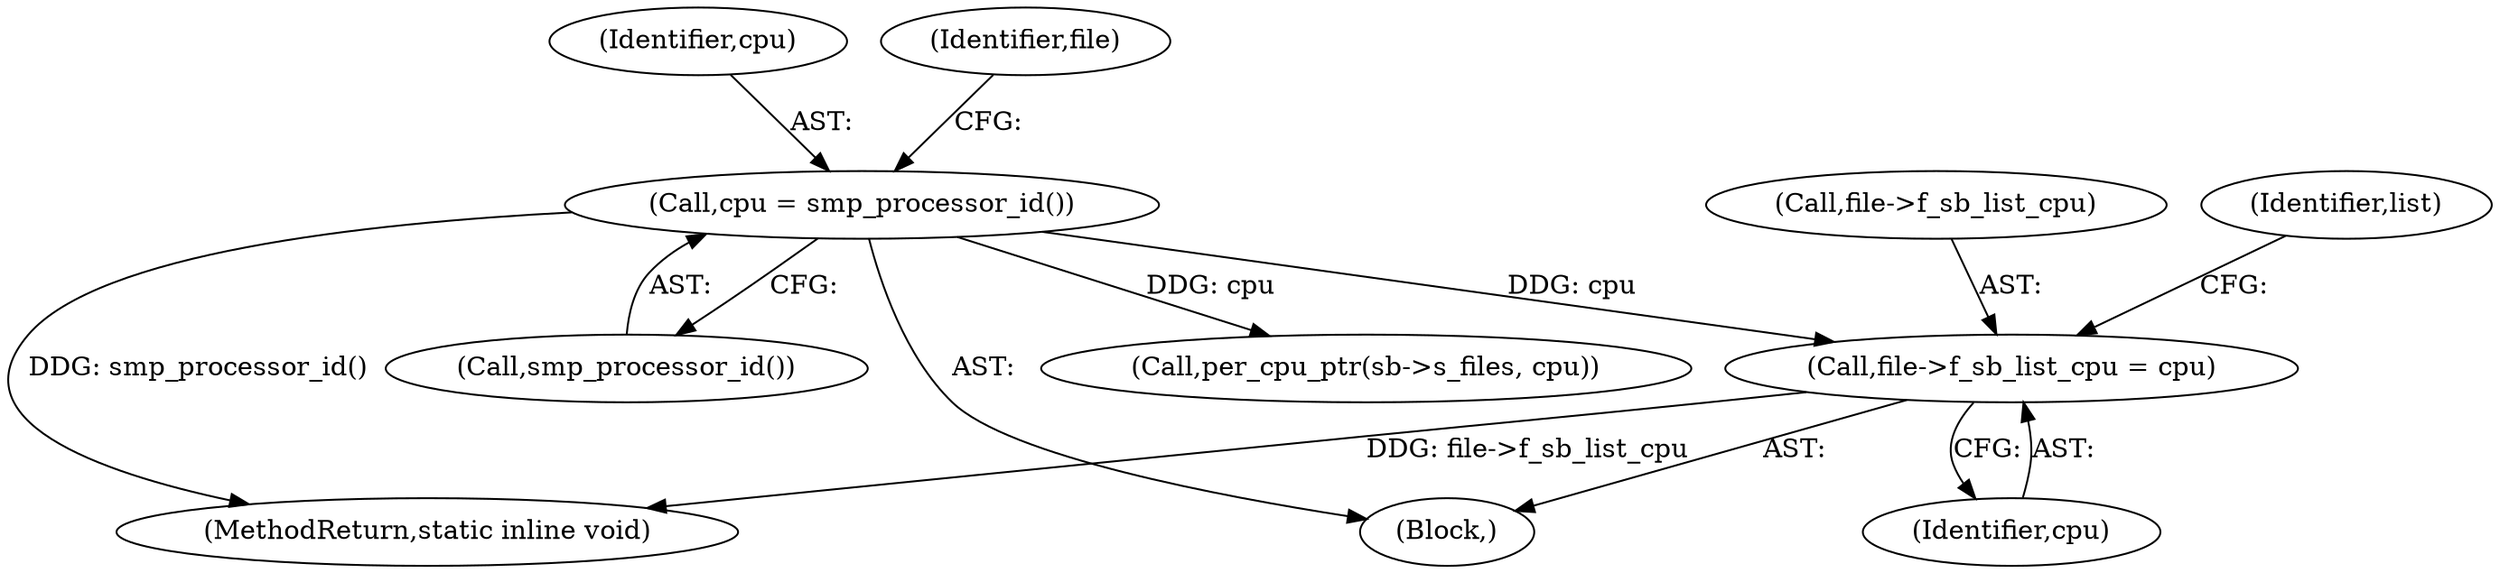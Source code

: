 digraph "1_linux_eee5cc2702929fd41cce28058dc6d6717f723f87@pointer" {
"1000109" [label="(Call,file->f_sb_list_cpu = cpu)"];
"1000106" [label="(Call,cpu = smp_processor_id())"];
"1000110" [label="(Call,file->f_sb_list_cpu)"];
"1000103" [label="(Block,)"];
"1000129" [label="(MethodReturn,static inline void)"];
"1000107" [label="(Identifier,cpu)"];
"1000111" [label="(Identifier,file)"];
"1000116" [label="(Call,per_cpu_ptr(sb->s_files, cpu))"];
"1000109" [label="(Call,file->f_sb_list_cpu = cpu)"];
"1000108" [label="(Call,smp_processor_id())"];
"1000113" [label="(Identifier,cpu)"];
"1000106" [label="(Call,cpu = smp_processor_id())"];
"1000115" [label="(Identifier,list)"];
"1000109" -> "1000103"  [label="AST: "];
"1000109" -> "1000113"  [label="CFG: "];
"1000110" -> "1000109"  [label="AST: "];
"1000113" -> "1000109"  [label="AST: "];
"1000115" -> "1000109"  [label="CFG: "];
"1000109" -> "1000129"  [label="DDG: file->f_sb_list_cpu"];
"1000106" -> "1000109"  [label="DDG: cpu"];
"1000106" -> "1000103"  [label="AST: "];
"1000106" -> "1000108"  [label="CFG: "];
"1000107" -> "1000106"  [label="AST: "];
"1000108" -> "1000106"  [label="AST: "];
"1000111" -> "1000106"  [label="CFG: "];
"1000106" -> "1000129"  [label="DDG: smp_processor_id()"];
"1000106" -> "1000116"  [label="DDG: cpu"];
}
